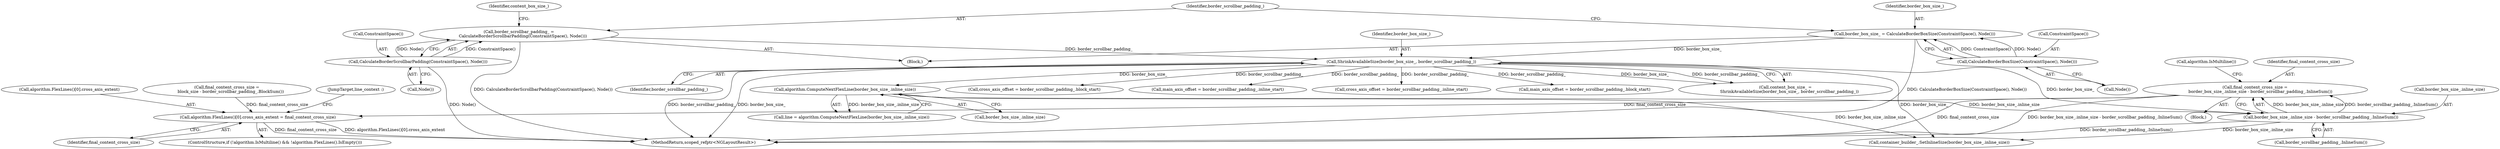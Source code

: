 digraph "0_Chrome_69ec52bd0b32622770a25952386596ccb4ad6434@API" {
"1000511" [label="(Call,final_content_cross_size =\n        border_box_size_.inline_size - border_scrollbar_padding_.InlineSum())"];
"1000513" [label="(Call,border_box_size_.inline_size - border_scrollbar_padding_.InlineSum())"];
"1000343" [label="(Call,algorithm.ComputeNextFlexLine(border_box_size_.inline_size))"];
"1000137" [label="(Call,ShrinkAvailableSize(border_box_size_, border_scrollbar_padding_))"];
"1000125" [label="(Call,border_box_size_ = CalculateBorderBoxSize(ConstraintSpace(), Node()))"];
"1000127" [label="(Call,CalculateBorderBoxSize(ConstraintSpace(), Node()))"];
"1000130" [label="(Call,border_scrollbar_padding_ =\n      CalculateBorderScrollbarPadding(ConstraintSpace(), Node()))"];
"1000132" [label="(Call,CalculateBorderScrollbarPadding(ConstraintSpace(), Node()))"];
"1000524" [label="(Call,algorithm.FlexLines()[0].cross_axis_extent = final_content_cross_size)"];
"1000133" [label="(Call,ConstraintSpace())"];
"1000596" [label="(Call,container_builder_.SetInlineSize(border_box_size_.inline_size))"];
"1000610" [label="(MethodReturn,scoped_refptr<NGLayoutResult>)"];
"1000137" [label="(Call,ShrinkAvailableSize(border_box_size_, border_scrollbar_padding_))"];
"1000128" [label="(Call,ConstraintSpace())"];
"1000517" [label="(Call,border_scrollbar_padding_.InlineSum())"];
"1000524" [label="(Call,algorithm.FlexLines()[0].cross_axis_extent = final_content_cross_size)"];
"1000134" [label="(Call,Node())"];
"1000525" [label="(Call,algorithm.FlexLines()[0].cross_axis_extent)"];
"1000343" [label="(Call,algorithm.ComputeNextFlexLine(border_box_size_.inline_size))"];
"1000125" [label="(Call,border_box_size_ = CalculateBorderBoxSize(ConstraintSpace(), Node()))"];
"1000314" [label="(Call,main_axis_offset = border_scrollbar_padding_.inline_start)"];
"1000513" [label="(Call,border_box_size_.inline_size - border_scrollbar_padding_.InlineSum())"];
"1000333" [label="(Call,cross_axis_offset = border_scrollbar_padding_.inline_start)"];
"1000514" [label="(Call,border_box_size_.inline_size)"];
"1000521" [label="(Call,algorithm.IsMultiline())"];
"1000503" [label="(Call,final_content_cross_size =\n      block_size - border_scrollbar_padding_.BlockSum())"];
"1000344" [label="(Call,border_box_size_.inline_size)"];
"1000129" [label="(Call,Node())"];
"1000531" [label="(JumpTarget,line_context :)"];
"1000138" [label="(Identifier,border_box_size_)"];
"1000127" [label="(Call,CalculateBorderBoxSize(ConstraintSpace(), Node()))"];
"1000341" [label="(Call,line = algorithm.ComputeNextFlexLine(border_box_size_.inline_size))"];
"1000130" [label="(Call,border_scrollbar_padding_ =\n      CalculateBorderScrollbarPadding(ConstraintSpace(), Node()))"];
"1000510" [label="(Block,)"];
"1000126" [label="(Identifier,border_box_size_)"];
"1000328" [label="(Call,main_axis_offset = border_scrollbar_padding_.block_start)"];
"1000107" [label="(Block,)"];
"1000135" [label="(Call,content_box_size_ =\n      ShrinkAvailableSize(border_box_size_, border_scrollbar_padding_))"];
"1000139" [label="(Identifier,border_scrollbar_padding_)"];
"1000518" [label="(ControlStructure,if (!algorithm.IsMultiline() && !algorithm.FlexLines().IsEmpty()))"];
"1000530" [label="(Identifier,final_content_cross_size)"];
"1000132" [label="(Call,CalculateBorderScrollbarPadding(ConstraintSpace(), Node()))"];
"1000511" [label="(Call,final_content_cross_size =\n        border_box_size_.inline_size - border_scrollbar_padding_.InlineSum())"];
"1000131" [label="(Identifier,border_scrollbar_padding_)"];
"1000512" [label="(Identifier,final_content_cross_size)"];
"1000320" [label="(Call,cross_axis_offset = border_scrollbar_padding_.block_start)"];
"1000136" [label="(Identifier,content_box_size_)"];
"1000511" -> "1000510"  [label="AST: "];
"1000511" -> "1000513"  [label="CFG: "];
"1000512" -> "1000511"  [label="AST: "];
"1000513" -> "1000511"  [label="AST: "];
"1000521" -> "1000511"  [label="CFG: "];
"1000511" -> "1000610"  [label="DDG: border_box_size_.inline_size - border_scrollbar_padding_.InlineSum()"];
"1000511" -> "1000610"  [label="DDG: final_content_cross_size"];
"1000513" -> "1000511"  [label="DDG: border_box_size_.inline_size"];
"1000513" -> "1000511"  [label="DDG: border_scrollbar_padding_.InlineSum()"];
"1000511" -> "1000524"  [label="DDG: final_content_cross_size"];
"1000513" -> "1000517"  [label="CFG: "];
"1000514" -> "1000513"  [label="AST: "];
"1000517" -> "1000513"  [label="AST: "];
"1000513" -> "1000610"  [label="DDG: border_scrollbar_padding_.InlineSum()"];
"1000343" -> "1000513"  [label="DDG: border_box_size_.inline_size"];
"1000137" -> "1000513"  [label="DDG: border_box_size_"];
"1000513" -> "1000596"  [label="DDG: border_box_size_.inline_size"];
"1000343" -> "1000341"  [label="AST: "];
"1000343" -> "1000344"  [label="CFG: "];
"1000344" -> "1000343"  [label="AST: "];
"1000341" -> "1000343"  [label="CFG: "];
"1000343" -> "1000341"  [label="DDG: border_box_size_.inline_size"];
"1000137" -> "1000343"  [label="DDG: border_box_size_"];
"1000343" -> "1000596"  [label="DDG: border_box_size_.inline_size"];
"1000137" -> "1000135"  [label="AST: "];
"1000137" -> "1000139"  [label="CFG: "];
"1000138" -> "1000137"  [label="AST: "];
"1000139" -> "1000137"  [label="AST: "];
"1000135" -> "1000137"  [label="CFG: "];
"1000137" -> "1000610"  [label="DDG: border_scrollbar_padding_"];
"1000137" -> "1000610"  [label="DDG: border_box_size_"];
"1000137" -> "1000135"  [label="DDG: border_box_size_"];
"1000137" -> "1000135"  [label="DDG: border_scrollbar_padding_"];
"1000125" -> "1000137"  [label="DDG: border_box_size_"];
"1000130" -> "1000137"  [label="DDG: border_scrollbar_padding_"];
"1000137" -> "1000314"  [label="DDG: border_scrollbar_padding_"];
"1000137" -> "1000320"  [label="DDG: border_scrollbar_padding_"];
"1000137" -> "1000328"  [label="DDG: border_scrollbar_padding_"];
"1000137" -> "1000333"  [label="DDG: border_scrollbar_padding_"];
"1000137" -> "1000596"  [label="DDG: border_box_size_"];
"1000125" -> "1000107"  [label="AST: "];
"1000125" -> "1000127"  [label="CFG: "];
"1000126" -> "1000125"  [label="AST: "];
"1000127" -> "1000125"  [label="AST: "];
"1000131" -> "1000125"  [label="CFG: "];
"1000125" -> "1000610"  [label="DDG: CalculateBorderBoxSize(ConstraintSpace(), Node())"];
"1000127" -> "1000125"  [label="DDG: ConstraintSpace()"];
"1000127" -> "1000125"  [label="DDG: Node()"];
"1000127" -> "1000129"  [label="CFG: "];
"1000128" -> "1000127"  [label="AST: "];
"1000129" -> "1000127"  [label="AST: "];
"1000130" -> "1000107"  [label="AST: "];
"1000130" -> "1000132"  [label="CFG: "];
"1000131" -> "1000130"  [label="AST: "];
"1000132" -> "1000130"  [label="AST: "];
"1000136" -> "1000130"  [label="CFG: "];
"1000130" -> "1000610"  [label="DDG: CalculateBorderScrollbarPadding(ConstraintSpace(), Node())"];
"1000132" -> "1000130"  [label="DDG: ConstraintSpace()"];
"1000132" -> "1000130"  [label="DDG: Node()"];
"1000132" -> "1000134"  [label="CFG: "];
"1000133" -> "1000132"  [label="AST: "];
"1000134" -> "1000132"  [label="AST: "];
"1000132" -> "1000610"  [label="DDG: Node()"];
"1000524" -> "1000518"  [label="AST: "];
"1000524" -> "1000530"  [label="CFG: "];
"1000525" -> "1000524"  [label="AST: "];
"1000530" -> "1000524"  [label="AST: "];
"1000531" -> "1000524"  [label="CFG: "];
"1000524" -> "1000610"  [label="DDG: algorithm.FlexLines()[0].cross_axis_extent"];
"1000524" -> "1000610"  [label="DDG: final_content_cross_size"];
"1000503" -> "1000524"  [label="DDG: final_content_cross_size"];
}
